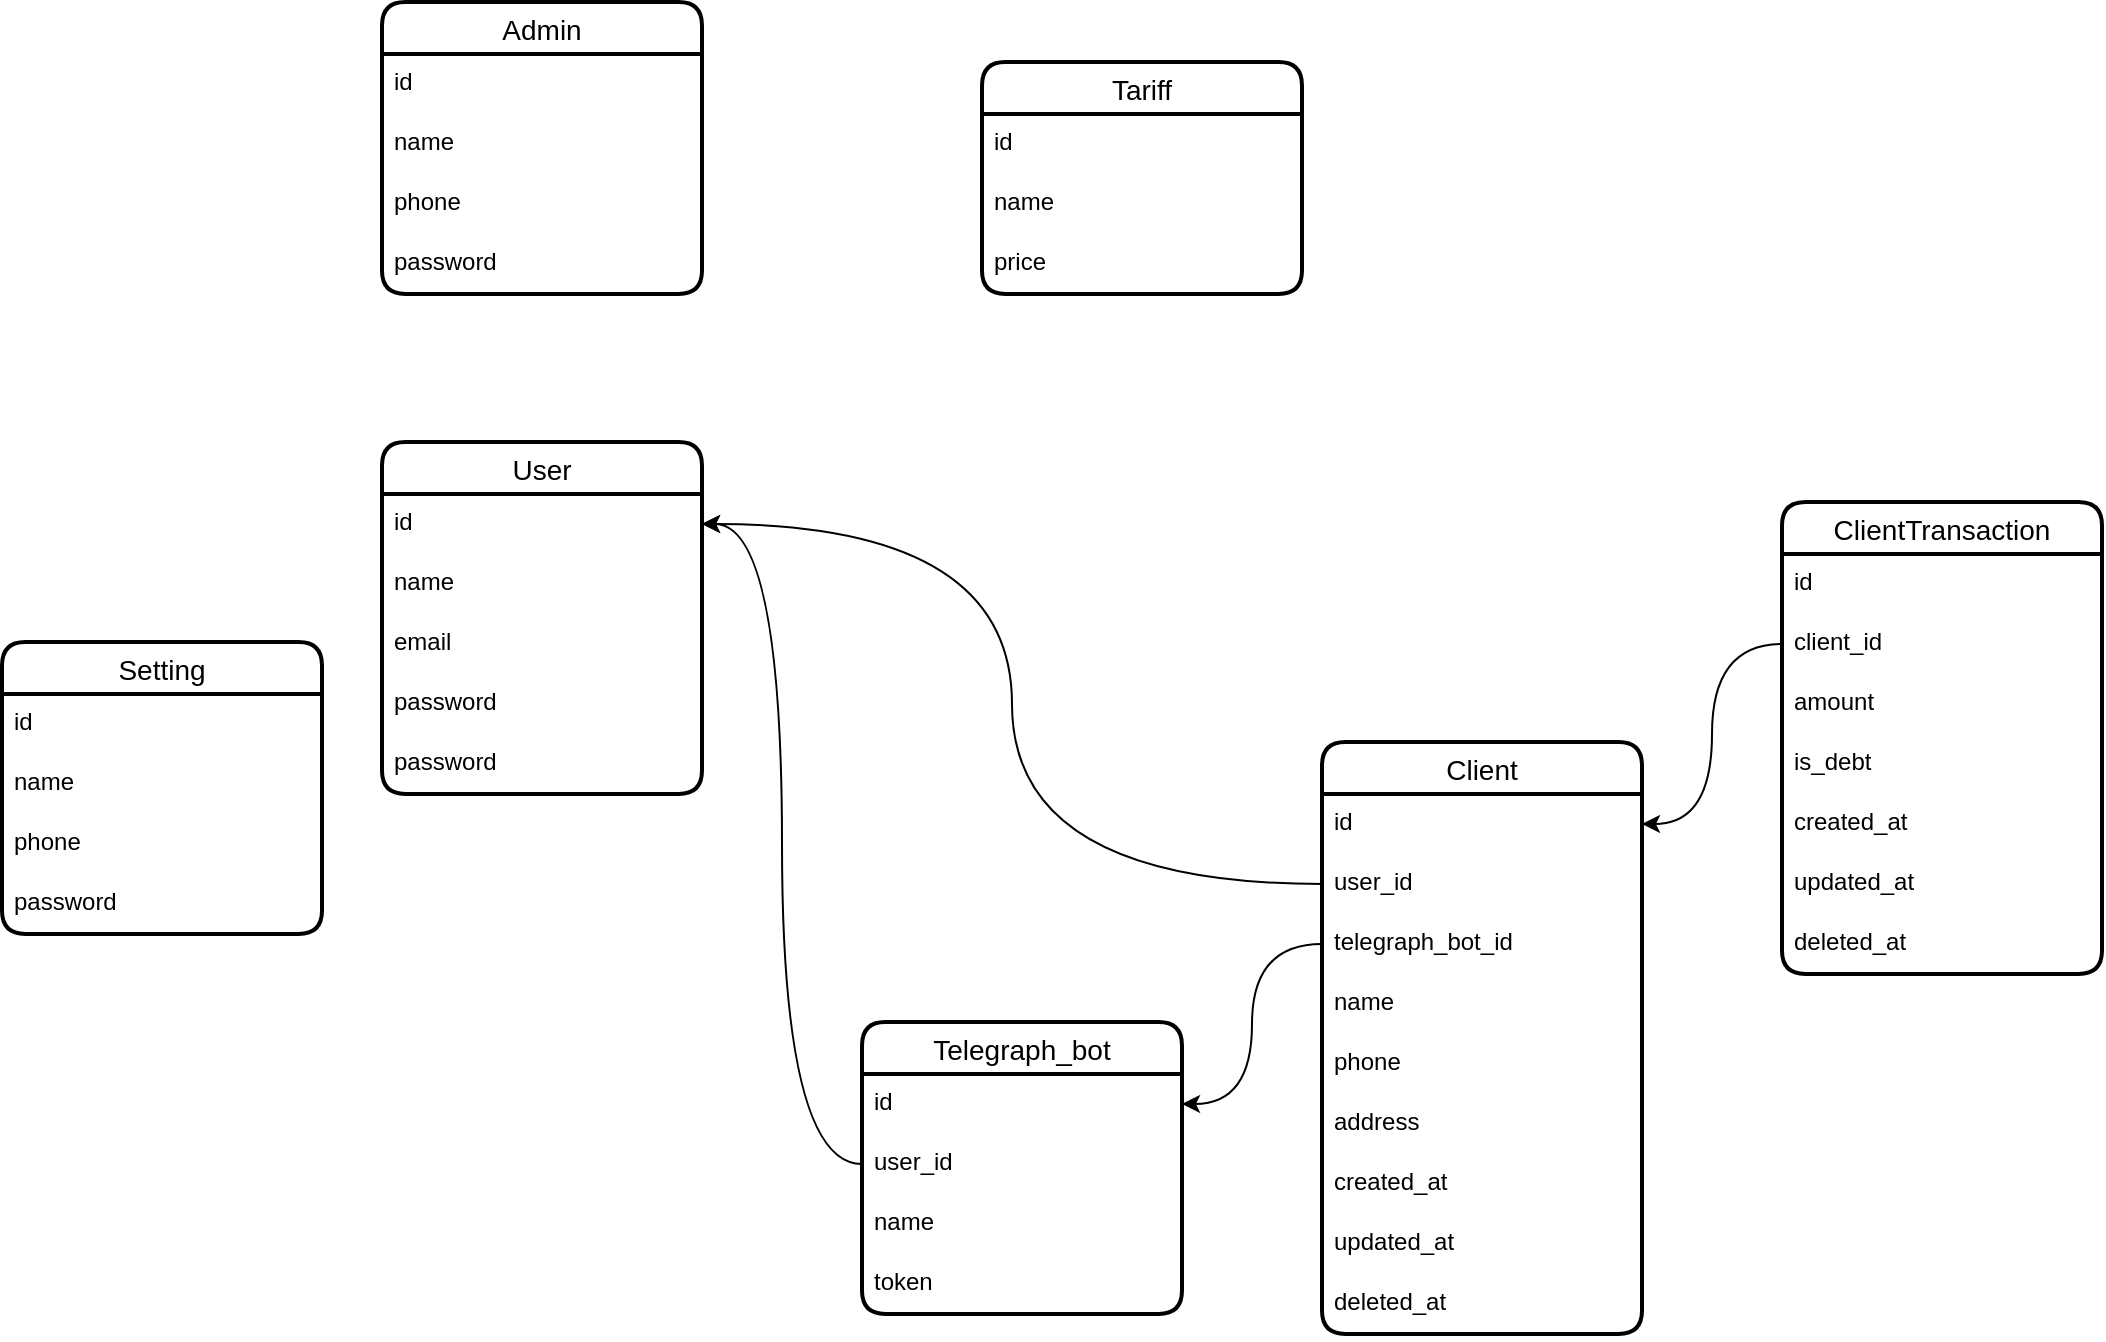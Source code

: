 <mxfile version="26.0.14" pages="5">
  <diagram name="Страница — 1" id="peHdosfCIL-0vyRkbnHP">
    <mxGraphModel dx="1434" dy="738" grid="1" gridSize="10" guides="1" tooltips="1" connect="1" arrows="1" fold="1" page="1" pageScale="1" pageWidth="827" pageHeight="1169" math="0" shadow="0">
      <root>
        <mxCell id="0" />
        <mxCell id="1" parent="0" />
        <mxCell id="LF_U8Vdq3i7tZYe58X0l-1" value="Admin" style="swimlane;fontStyle=0;childLayout=stackLayout;horizontal=1;startSize=26;horizontalStack=0;resizeParent=1;resizeParentMax=0;resizeLast=0;collapsible=1;marginBottom=0;align=center;fontSize=14;strokeWidth=2;rounded=1;shadow=0;glass=0;swimlaneLine=1;" parent="1" vertex="1">
          <mxGeometry x="270" y="430" width="160" height="146" as="geometry" />
        </mxCell>
        <mxCell id="LF_U8Vdq3i7tZYe58X0l-2" value="id" style="text;strokeColor=none;fillColor=none;spacingLeft=4;spacingRight=4;overflow=hidden;rotatable=0;points=[[0,0.5],[1,0.5]];portConstraint=eastwest;fontSize=12;whiteSpace=wrap;html=1;" parent="LF_U8Vdq3i7tZYe58X0l-1" vertex="1">
          <mxGeometry y="26" width="160" height="30" as="geometry" />
        </mxCell>
        <mxCell id="LF_U8Vdq3i7tZYe58X0l-3" value="name" style="text;strokeColor=none;fillColor=none;spacingLeft=4;spacingRight=4;overflow=hidden;rotatable=0;points=[[0,0.5],[1,0.5]];portConstraint=eastwest;fontSize=12;whiteSpace=wrap;html=1;" parent="LF_U8Vdq3i7tZYe58X0l-1" vertex="1">
          <mxGeometry y="56" width="160" height="30" as="geometry" />
        </mxCell>
        <mxCell id="LF_U8Vdq3i7tZYe58X0l-4" value="phone" style="text;strokeColor=none;fillColor=none;spacingLeft=4;spacingRight=4;overflow=hidden;rotatable=0;points=[[0,0.5],[1,0.5]];portConstraint=eastwest;fontSize=12;whiteSpace=wrap;html=1;" parent="LF_U8Vdq3i7tZYe58X0l-1" vertex="1">
          <mxGeometry y="86" width="160" height="30" as="geometry" />
        </mxCell>
        <mxCell id="LF_U8Vdq3i7tZYe58X0l-5" value="password" style="text;strokeColor=none;fillColor=none;spacingLeft=4;spacingRight=4;overflow=hidden;rotatable=0;points=[[0,0.5],[1,0.5]];portConstraint=eastwest;fontSize=12;whiteSpace=wrap;html=1;" parent="LF_U8Vdq3i7tZYe58X0l-1" vertex="1">
          <mxGeometry y="116" width="160" height="30" as="geometry" />
        </mxCell>
        <mxCell id="LF_U8Vdq3i7tZYe58X0l-11" value="Client" style="swimlane;fontStyle=0;childLayout=stackLayout;horizontal=1;startSize=26;horizontalStack=0;resizeParent=1;resizeParentMax=0;resizeLast=0;collapsible=1;marginBottom=0;align=center;fontSize=14;strokeWidth=2;rounded=1;shadow=0;glass=0;swimlaneLine=1;" parent="1" vertex="1">
          <mxGeometry x="740" y="800" width="160" height="296" as="geometry" />
        </mxCell>
        <mxCell id="LF_U8Vdq3i7tZYe58X0l-12" value="id" style="text;strokeColor=none;fillColor=none;spacingLeft=4;spacingRight=4;overflow=hidden;rotatable=0;points=[[0,0.5],[1,0.5]];portConstraint=eastwest;fontSize=12;whiteSpace=wrap;html=1;" parent="LF_U8Vdq3i7tZYe58X0l-11" vertex="1">
          <mxGeometry y="26" width="160" height="30" as="geometry" />
        </mxCell>
        <mxCell id="LF_U8Vdq3i7tZYe58X0l-13" value="user_id" style="text;strokeColor=none;fillColor=none;spacingLeft=4;spacingRight=4;overflow=hidden;rotatable=0;points=[[0,0.5],[1,0.5]];portConstraint=eastwest;fontSize=12;whiteSpace=wrap;html=1;" parent="LF_U8Vdq3i7tZYe58X0l-11" vertex="1">
          <mxGeometry y="56" width="160" height="30" as="geometry" />
        </mxCell>
        <mxCell id="LF_U8Vdq3i7tZYe58X0l-32" value="telegraph_bot_id" style="text;strokeColor=none;fillColor=none;spacingLeft=4;spacingRight=4;overflow=hidden;rotatable=0;points=[[0,0.5],[1,0.5]];portConstraint=eastwest;fontSize=12;whiteSpace=wrap;html=1;" parent="LF_U8Vdq3i7tZYe58X0l-11" vertex="1">
          <mxGeometry y="86" width="160" height="30" as="geometry" />
        </mxCell>
        <mxCell id="LF_U8Vdq3i7tZYe58X0l-14" value="name" style="text;strokeColor=none;fillColor=none;spacingLeft=4;spacingRight=4;overflow=hidden;rotatable=0;points=[[0,0.5],[1,0.5]];portConstraint=eastwest;fontSize=12;whiteSpace=wrap;html=1;" parent="LF_U8Vdq3i7tZYe58X0l-11" vertex="1">
          <mxGeometry y="116" width="160" height="30" as="geometry" />
        </mxCell>
        <mxCell id="LF_U8Vdq3i7tZYe58X0l-15" value="phone" style="text;strokeColor=none;fillColor=none;spacingLeft=4;spacingRight=4;overflow=hidden;rotatable=0;points=[[0,0.5],[1,0.5]];portConstraint=eastwest;fontSize=12;whiteSpace=wrap;html=1;" parent="LF_U8Vdq3i7tZYe58X0l-11" vertex="1">
          <mxGeometry y="146" width="160" height="30" as="geometry" />
        </mxCell>
        <mxCell id="3rob4rgQquIr-SFXEAfX-8" value="address" style="text;strokeColor=none;fillColor=none;spacingLeft=4;spacingRight=4;overflow=hidden;rotatable=0;points=[[0,0.5],[1,0.5]];portConstraint=eastwest;fontSize=12;whiteSpace=wrap;html=1;" parent="LF_U8Vdq3i7tZYe58X0l-11" vertex="1">
          <mxGeometry y="176" width="160" height="30" as="geometry" />
        </mxCell>
        <mxCell id="bsI7meHOfYnQHbHhMcZK-2" value="created_at" style="text;strokeColor=none;fillColor=none;spacingLeft=4;spacingRight=4;overflow=hidden;rotatable=0;points=[[0,0.5],[1,0.5]];portConstraint=eastwest;fontSize=12;whiteSpace=wrap;html=1;" vertex="1" parent="LF_U8Vdq3i7tZYe58X0l-11">
          <mxGeometry y="206" width="160" height="30" as="geometry" />
        </mxCell>
        <mxCell id="bsI7meHOfYnQHbHhMcZK-3" value="updated_at" style="text;strokeColor=none;fillColor=none;spacingLeft=4;spacingRight=4;overflow=hidden;rotatable=0;points=[[0,0.5],[1,0.5]];portConstraint=eastwest;fontSize=12;whiteSpace=wrap;html=1;" vertex="1" parent="LF_U8Vdq3i7tZYe58X0l-11">
          <mxGeometry y="236" width="160" height="30" as="geometry" />
        </mxCell>
        <mxCell id="bsI7meHOfYnQHbHhMcZK-4" value="deleted_at" style="text;strokeColor=none;fillColor=none;spacingLeft=4;spacingRight=4;overflow=hidden;rotatable=0;points=[[0,0.5],[1,0.5]];portConstraint=eastwest;fontSize=12;whiteSpace=wrap;html=1;" vertex="1" parent="LF_U8Vdq3i7tZYe58X0l-11">
          <mxGeometry y="266" width="160" height="30" as="geometry" />
        </mxCell>
        <mxCell id="LF_U8Vdq3i7tZYe58X0l-17" value="ClientTransaction" style="swimlane;fontStyle=0;childLayout=stackLayout;horizontal=1;startSize=26;horizontalStack=0;resizeParent=1;resizeParentMax=0;resizeLast=0;collapsible=1;marginBottom=0;align=center;fontSize=14;strokeWidth=2;rounded=1;shadow=0;glass=0;swimlaneLine=1;" parent="1" vertex="1">
          <mxGeometry x="970" y="680" width="160" height="236" as="geometry" />
        </mxCell>
        <mxCell id="LF_U8Vdq3i7tZYe58X0l-18" value="id" style="text;strokeColor=none;fillColor=none;spacingLeft=4;spacingRight=4;overflow=hidden;rotatable=0;points=[[0,0.5],[1,0.5]];portConstraint=eastwest;fontSize=12;whiteSpace=wrap;html=1;" parent="LF_U8Vdq3i7tZYe58X0l-17" vertex="1">
          <mxGeometry y="26" width="160" height="30" as="geometry" />
        </mxCell>
        <mxCell id="LF_U8Vdq3i7tZYe58X0l-19" value="client_id" style="text;strokeColor=none;fillColor=none;spacingLeft=4;spacingRight=4;overflow=hidden;rotatable=0;points=[[0,0.5],[1,0.5]];portConstraint=eastwest;fontSize=12;whiteSpace=wrap;html=1;" parent="LF_U8Vdq3i7tZYe58X0l-17" vertex="1">
          <mxGeometry y="56" width="160" height="30" as="geometry" />
        </mxCell>
        <mxCell id="LF_U8Vdq3i7tZYe58X0l-20" value="amount" style="text;strokeColor=none;fillColor=none;spacingLeft=4;spacingRight=4;overflow=hidden;rotatable=0;points=[[0,0.5],[1,0.5]];portConstraint=eastwest;fontSize=12;whiteSpace=wrap;html=1;" parent="LF_U8Vdq3i7tZYe58X0l-17" vertex="1">
          <mxGeometry y="86" width="160" height="30" as="geometry" />
        </mxCell>
        <mxCell id="hHqZKfcr3omZfMNQNoMU-1" value="is_debt" style="text;strokeColor=none;fillColor=none;spacingLeft=4;spacingRight=4;overflow=hidden;rotatable=0;points=[[0,0.5],[1,0.5]];portConstraint=eastwest;fontSize=12;whiteSpace=wrap;html=1;" parent="LF_U8Vdq3i7tZYe58X0l-17" vertex="1">
          <mxGeometry y="116" width="160" height="30" as="geometry" />
        </mxCell>
        <mxCell id="hHqZKfcr3omZfMNQNoMU-2" value="created_at" style="text;strokeColor=none;fillColor=none;spacingLeft=4;spacingRight=4;overflow=hidden;rotatable=0;points=[[0,0.5],[1,0.5]];portConstraint=eastwest;fontSize=12;whiteSpace=wrap;html=1;" parent="LF_U8Vdq3i7tZYe58X0l-17" vertex="1">
          <mxGeometry y="146" width="160" height="30" as="geometry" />
        </mxCell>
        <mxCell id="hHqZKfcr3omZfMNQNoMU-3" value="updated_at" style="text;strokeColor=none;fillColor=none;spacingLeft=4;spacingRight=4;overflow=hidden;rotatable=0;points=[[0,0.5],[1,0.5]];portConstraint=eastwest;fontSize=12;whiteSpace=wrap;html=1;" parent="LF_U8Vdq3i7tZYe58X0l-17" vertex="1">
          <mxGeometry y="176" width="160" height="30" as="geometry" />
        </mxCell>
        <mxCell id="bsI7meHOfYnQHbHhMcZK-1" value="deleted_at" style="text;strokeColor=none;fillColor=none;spacingLeft=4;spacingRight=4;overflow=hidden;rotatable=0;points=[[0,0.5],[1,0.5]];portConstraint=eastwest;fontSize=12;whiteSpace=wrap;html=1;" vertex="1" parent="LF_U8Vdq3i7tZYe58X0l-17">
          <mxGeometry y="206" width="160" height="30" as="geometry" />
        </mxCell>
        <mxCell id="LF_U8Vdq3i7tZYe58X0l-24" style="edgeStyle=orthogonalEdgeStyle;rounded=0;orthogonalLoop=1;jettySize=auto;html=1;entryX=1;entryY=0.5;entryDx=0;entryDy=0;curved=1;" parent="1" source="LF_U8Vdq3i7tZYe58X0l-19" target="LF_U8Vdq3i7tZYe58X0l-12" edge="1">
          <mxGeometry relative="1" as="geometry" />
        </mxCell>
        <mxCell id="LF_U8Vdq3i7tZYe58X0l-26" value="Telegraph_bot" style="swimlane;fontStyle=0;childLayout=stackLayout;horizontal=1;startSize=26;horizontalStack=0;resizeParent=1;resizeParentMax=0;resizeLast=0;collapsible=1;marginBottom=0;align=center;fontSize=14;strokeWidth=2;rounded=1;shadow=0;glass=0;swimlaneLine=1;" parent="1" vertex="1">
          <mxGeometry x="510" y="940" width="160" height="146" as="geometry" />
        </mxCell>
        <mxCell id="LF_U8Vdq3i7tZYe58X0l-27" value="id" style="text;strokeColor=none;fillColor=none;spacingLeft=4;spacingRight=4;overflow=hidden;rotatable=0;points=[[0,0.5],[1,0.5]];portConstraint=eastwest;fontSize=12;whiteSpace=wrap;html=1;" parent="LF_U8Vdq3i7tZYe58X0l-26" vertex="1">
          <mxGeometry y="26" width="160" height="30" as="geometry" />
        </mxCell>
        <mxCell id="LF_U8Vdq3i7tZYe58X0l-34" value="user_id" style="text;strokeColor=none;fillColor=none;spacingLeft=4;spacingRight=4;overflow=hidden;rotatable=0;points=[[0,0.5],[1,0.5]];portConstraint=eastwest;fontSize=12;whiteSpace=wrap;html=1;" parent="LF_U8Vdq3i7tZYe58X0l-26" vertex="1">
          <mxGeometry y="56" width="160" height="30" as="geometry" />
        </mxCell>
        <mxCell id="LF_U8Vdq3i7tZYe58X0l-28" value="name" style="text;strokeColor=none;fillColor=none;spacingLeft=4;spacingRight=4;overflow=hidden;rotatable=0;points=[[0,0.5],[1,0.5]];portConstraint=eastwest;fontSize=12;whiteSpace=wrap;html=1;" parent="LF_U8Vdq3i7tZYe58X0l-26" vertex="1">
          <mxGeometry y="86" width="160" height="30" as="geometry" />
        </mxCell>
        <mxCell id="LF_U8Vdq3i7tZYe58X0l-29" value="token" style="text;strokeColor=none;fillColor=none;spacingLeft=4;spacingRight=4;overflow=hidden;rotatable=0;points=[[0,0.5],[1,0.5]];portConstraint=eastwest;fontSize=12;whiteSpace=wrap;html=1;" parent="LF_U8Vdq3i7tZYe58X0l-26" vertex="1">
          <mxGeometry y="116" width="160" height="30" as="geometry" />
        </mxCell>
        <mxCell id="LF_U8Vdq3i7tZYe58X0l-33" style="edgeStyle=orthogonalEdgeStyle;rounded=0;orthogonalLoop=1;jettySize=auto;html=1;entryX=1;entryY=0.5;entryDx=0;entryDy=0;curved=1;" parent="1" source="LF_U8Vdq3i7tZYe58X0l-32" target="LF_U8Vdq3i7tZYe58X0l-27" edge="1">
          <mxGeometry relative="1" as="geometry" />
        </mxCell>
        <mxCell id="3rob4rgQquIr-SFXEAfX-1" value="User" style="swimlane;fontStyle=0;childLayout=stackLayout;horizontal=1;startSize=26;horizontalStack=0;resizeParent=1;resizeParentMax=0;resizeLast=0;collapsible=1;marginBottom=0;align=center;fontSize=14;strokeWidth=2;rounded=1;shadow=0;glass=0;swimlaneLine=1;" parent="1" vertex="1">
          <mxGeometry x="270" y="650" width="160" height="176" as="geometry" />
        </mxCell>
        <mxCell id="3rob4rgQquIr-SFXEAfX-2" value="id" style="text;strokeColor=none;fillColor=none;spacingLeft=4;spacingRight=4;overflow=hidden;rotatable=0;points=[[0,0.5],[1,0.5]];portConstraint=eastwest;fontSize=12;whiteSpace=wrap;html=1;" parent="3rob4rgQquIr-SFXEAfX-1" vertex="1">
          <mxGeometry y="26" width="160" height="30" as="geometry" />
        </mxCell>
        <mxCell id="3rob4rgQquIr-SFXEAfX-3" value="name" style="text;strokeColor=none;fillColor=none;spacingLeft=4;spacingRight=4;overflow=hidden;rotatable=0;points=[[0,0.5],[1,0.5]];portConstraint=eastwest;fontSize=12;whiteSpace=wrap;html=1;" parent="3rob4rgQquIr-SFXEAfX-1" vertex="1">
          <mxGeometry y="56" width="160" height="30" as="geometry" />
        </mxCell>
        <mxCell id="3rob4rgQquIr-SFXEAfX-4" value="email" style="text;strokeColor=none;fillColor=none;spacingLeft=4;spacingRight=4;overflow=hidden;rotatable=0;points=[[0,0.5],[1,0.5]];portConstraint=eastwest;fontSize=12;whiteSpace=wrap;html=1;" parent="3rob4rgQquIr-SFXEAfX-1" vertex="1">
          <mxGeometry y="86" width="160" height="30" as="geometry" />
        </mxCell>
        <mxCell id="3rob4rgQquIr-SFXEAfX-5" value="password" style="text;strokeColor=none;fillColor=none;spacingLeft=4;spacingRight=4;overflow=hidden;rotatable=0;points=[[0,0.5],[1,0.5]];portConstraint=eastwest;fontSize=12;whiteSpace=wrap;html=1;" parent="3rob4rgQquIr-SFXEAfX-1" vertex="1">
          <mxGeometry y="116" width="160" height="30" as="geometry" />
        </mxCell>
        <mxCell id="bsI7meHOfYnQHbHhMcZK-5" value="password" style="text;strokeColor=none;fillColor=none;spacingLeft=4;spacingRight=4;overflow=hidden;rotatable=0;points=[[0,0.5],[1,0.5]];portConstraint=eastwest;fontSize=12;whiteSpace=wrap;html=1;" vertex="1" parent="3rob4rgQquIr-SFXEAfX-1">
          <mxGeometry y="146" width="160" height="30" as="geometry" />
        </mxCell>
        <mxCell id="3rob4rgQquIr-SFXEAfX-7" style="edgeStyle=orthogonalEdgeStyle;rounded=0;orthogonalLoop=1;jettySize=auto;html=1;entryX=1;entryY=0.5;entryDx=0;entryDy=0;curved=1;" parent="1" source="LF_U8Vdq3i7tZYe58X0l-13" target="3rob4rgQquIr-SFXEAfX-2" edge="1">
          <mxGeometry relative="1" as="geometry" />
        </mxCell>
        <mxCell id="3rob4rgQquIr-SFXEAfX-9" style="edgeStyle=orthogonalEdgeStyle;rounded=0;orthogonalLoop=1;jettySize=auto;html=1;entryX=1;entryY=0.5;entryDx=0;entryDy=0;curved=1;" parent="1" source="LF_U8Vdq3i7tZYe58X0l-34" target="3rob4rgQquIr-SFXEAfX-2" edge="1">
          <mxGeometry relative="1" as="geometry" />
        </mxCell>
        <mxCell id="3rob4rgQquIr-SFXEAfX-10" value="Setting" style="swimlane;fontStyle=0;childLayout=stackLayout;horizontal=1;startSize=26;horizontalStack=0;resizeParent=1;resizeParentMax=0;resizeLast=0;collapsible=1;marginBottom=0;align=center;fontSize=14;strokeWidth=2;rounded=1;shadow=0;glass=0;swimlaneLine=1;" parent="1" vertex="1">
          <mxGeometry x="80" y="750" width="160" height="146" as="geometry" />
        </mxCell>
        <mxCell id="3rob4rgQquIr-SFXEAfX-11" value="id" style="text;strokeColor=none;fillColor=none;spacingLeft=4;spacingRight=4;overflow=hidden;rotatable=0;points=[[0,0.5],[1,0.5]];portConstraint=eastwest;fontSize=12;whiteSpace=wrap;html=1;" parent="3rob4rgQquIr-SFXEAfX-10" vertex="1">
          <mxGeometry y="26" width="160" height="30" as="geometry" />
        </mxCell>
        <mxCell id="3rob4rgQquIr-SFXEAfX-12" value="name" style="text;strokeColor=none;fillColor=none;spacingLeft=4;spacingRight=4;overflow=hidden;rotatable=0;points=[[0,0.5],[1,0.5]];portConstraint=eastwest;fontSize=12;whiteSpace=wrap;html=1;" parent="3rob4rgQquIr-SFXEAfX-10" vertex="1">
          <mxGeometry y="56" width="160" height="30" as="geometry" />
        </mxCell>
        <mxCell id="3rob4rgQquIr-SFXEAfX-13" value="phone" style="text;strokeColor=none;fillColor=none;spacingLeft=4;spacingRight=4;overflow=hidden;rotatable=0;points=[[0,0.5],[1,0.5]];portConstraint=eastwest;fontSize=12;whiteSpace=wrap;html=1;" parent="3rob4rgQquIr-SFXEAfX-10" vertex="1">
          <mxGeometry y="86" width="160" height="30" as="geometry" />
        </mxCell>
        <mxCell id="3rob4rgQquIr-SFXEAfX-14" value="password" style="text;strokeColor=none;fillColor=none;spacingLeft=4;spacingRight=4;overflow=hidden;rotatable=0;points=[[0,0.5],[1,0.5]];portConstraint=eastwest;fontSize=12;whiteSpace=wrap;html=1;" parent="3rob4rgQquIr-SFXEAfX-10" vertex="1">
          <mxGeometry y="116" width="160" height="30" as="geometry" />
        </mxCell>
        <mxCell id="3rob4rgQquIr-SFXEAfX-15" value="Tariff" style="swimlane;fontStyle=0;childLayout=stackLayout;horizontal=1;startSize=26;horizontalStack=0;resizeParent=1;resizeParentMax=0;resizeLast=0;collapsible=1;marginBottom=0;align=center;fontSize=14;strokeWidth=2;rounded=1;shadow=0;glass=0;swimlaneLine=1;" parent="1" vertex="1">
          <mxGeometry x="570" y="460" width="160" height="116" as="geometry" />
        </mxCell>
        <mxCell id="3rob4rgQquIr-SFXEAfX-16" value="id" style="text;strokeColor=none;fillColor=none;spacingLeft=4;spacingRight=4;overflow=hidden;rotatable=0;points=[[0,0.5],[1,0.5]];portConstraint=eastwest;fontSize=12;whiteSpace=wrap;html=1;" parent="3rob4rgQquIr-SFXEAfX-15" vertex="1">
          <mxGeometry y="26" width="160" height="30" as="geometry" />
        </mxCell>
        <mxCell id="3rob4rgQquIr-SFXEAfX-17" value="name" style="text;strokeColor=none;fillColor=none;spacingLeft=4;spacingRight=4;overflow=hidden;rotatable=0;points=[[0,0.5],[1,0.5]];portConstraint=eastwest;fontSize=12;whiteSpace=wrap;html=1;" parent="3rob4rgQquIr-SFXEAfX-15" vertex="1">
          <mxGeometry y="56" width="160" height="30" as="geometry" />
        </mxCell>
        <mxCell id="3rob4rgQquIr-SFXEAfX-18" value="price" style="text;strokeColor=none;fillColor=none;spacingLeft=4;spacingRight=4;overflow=hidden;rotatable=0;points=[[0,0.5],[1,0.5]];portConstraint=eastwest;fontSize=12;whiteSpace=wrap;html=1;" parent="3rob4rgQquIr-SFXEAfX-15" vertex="1">
          <mxGeometry y="86" width="160" height="30" as="geometry" />
        </mxCell>
      </root>
    </mxGraphModel>
  </diagram>
  <diagram id="gf7uSu9nkFvmxim1SC48" name="Страница — 2">
    <mxGraphModel dx="989" dy="509" grid="1" gridSize="10" guides="1" tooltips="1" connect="1" arrows="1" fold="1" page="1" pageScale="1" pageWidth="827" pageHeight="1169" math="0" shadow="0">
      <root>
        <mxCell id="0" />
        <mxCell id="1" parent="0" />
        <mxCell id="qpJef6a85tjkUT5LfqMS-1" value="Client" style="swimlane;fontStyle=0;childLayout=stackLayout;horizontal=1;startSize=26;horizontalStack=0;resizeParent=1;resizeParentMax=0;resizeLast=0;collapsible=1;marginBottom=0;align=center;fontSize=14;strokeWidth=2;rounded=1;shadow=0;glass=0;swimlaneLine=1;" parent="1" vertex="1">
          <mxGeometry x="770" y="796" width="160" height="236" as="geometry" />
        </mxCell>
        <mxCell id="qpJef6a85tjkUT5LfqMS-2" value="id" style="text;strokeColor=none;fillColor=none;spacingLeft=4;spacingRight=4;overflow=hidden;rotatable=0;points=[[0,0.5],[1,0.5]];portConstraint=eastwest;fontSize=12;whiteSpace=wrap;html=1;" parent="qpJef6a85tjkUT5LfqMS-1" vertex="1">
          <mxGeometry y="26" width="160" height="30" as="geometry" />
        </mxCell>
        <mxCell id="qpJef6a85tjkUT5LfqMS-49" value="region_id" style="text;strokeColor=none;fillColor=none;spacingLeft=4;spacingRight=4;overflow=hidden;rotatable=0;points=[[0,0.5],[1,0.5]];portConstraint=eastwest;fontSize=12;whiteSpace=wrap;html=1;" parent="qpJef6a85tjkUT5LfqMS-1" vertex="1">
          <mxGeometry y="56" width="160" height="30" as="geometry" />
        </mxCell>
        <mxCell id="qpJef6a85tjkUT5LfqMS-4" value="telegraph_bot_id" style="text;strokeColor=none;fillColor=none;spacingLeft=4;spacingRight=4;overflow=hidden;rotatable=0;points=[[0,0.5],[1,0.5]];portConstraint=eastwest;fontSize=12;whiteSpace=wrap;html=1;" parent="qpJef6a85tjkUT5LfqMS-1" vertex="1">
          <mxGeometry y="86" width="160" height="30" as="geometry" />
        </mxCell>
        <mxCell id="qpJef6a85tjkUT5LfqMS-5" value="first_name" style="text;strokeColor=none;fillColor=none;spacingLeft=4;spacingRight=4;overflow=hidden;rotatable=0;points=[[0,0.5],[1,0.5]];portConstraint=eastwest;fontSize=12;whiteSpace=wrap;html=1;" parent="qpJef6a85tjkUT5LfqMS-1" vertex="1">
          <mxGeometry y="116" width="160" height="30" as="geometry" />
        </mxCell>
        <mxCell id="qpJef6a85tjkUT5LfqMS-6" value="last_name" style="text;strokeColor=none;fillColor=none;spacingLeft=4;spacingRight=4;overflow=hidden;rotatable=0;points=[[0,0.5],[1,0.5]];portConstraint=eastwest;fontSize=12;whiteSpace=wrap;html=1;" parent="qpJef6a85tjkUT5LfqMS-1" vertex="1">
          <mxGeometry y="146" width="160" height="30" as="geometry" />
        </mxCell>
        <mxCell id="qpJef6a85tjkUT5LfqMS-7" value="phone" style="text;strokeColor=none;fillColor=none;spacingLeft=4;spacingRight=4;overflow=hidden;rotatable=0;points=[[0,0.5],[1,0.5]];portConstraint=eastwest;fontSize=12;whiteSpace=wrap;html=1;" parent="qpJef6a85tjkUT5LfqMS-1" vertex="1">
          <mxGeometry y="176" width="160" height="30" as="geometry" />
        </mxCell>
        <mxCell id="qpJef6a85tjkUT5LfqMS-48" value="user_id" style="text;strokeColor=none;fillColor=none;spacingLeft=4;spacingRight=4;overflow=hidden;rotatable=0;points=[[0,0.5],[1,0.5]];portConstraint=eastwest;fontSize=12;whiteSpace=wrap;html=1;" parent="qpJef6a85tjkUT5LfqMS-1" vertex="1">
          <mxGeometry y="206" width="160" height="30" as="geometry" />
        </mxCell>
        <mxCell id="qpJef6a85tjkUT5LfqMS-8" value="Telegraph_bot" style="swimlane;fontStyle=0;childLayout=stackLayout;horizontal=1;startSize=26;horizontalStack=0;resizeParent=1;resizeParentMax=0;resizeLast=0;collapsible=1;marginBottom=0;align=center;fontSize=14;strokeWidth=2;rounded=1;shadow=0;glass=0;swimlaneLine=1;" parent="1" vertex="1">
          <mxGeometry x="510" y="940" width="160" height="116" as="geometry" />
        </mxCell>
        <mxCell id="qpJef6a85tjkUT5LfqMS-9" value="id" style="text;strokeColor=none;fillColor=none;spacingLeft=4;spacingRight=4;overflow=hidden;rotatable=0;points=[[0,0.5],[1,0.5]];portConstraint=eastwest;fontSize=12;whiteSpace=wrap;html=1;" parent="qpJef6a85tjkUT5LfqMS-8" vertex="1">
          <mxGeometry y="26" width="160" height="30" as="geometry" />
        </mxCell>
        <mxCell id="qpJef6a85tjkUT5LfqMS-11" value="name" style="text;strokeColor=none;fillColor=none;spacingLeft=4;spacingRight=4;overflow=hidden;rotatable=0;points=[[0,0.5],[1,0.5]];portConstraint=eastwest;fontSize=12;whiteSpace=wrap;html=1;" parent="qpJef6a85tjkUT5LfqMS-8" vertex="1">
          <mxGeometry y="56" width="160" height="30" as="geometry" />
        </mxCell>
        <mxCell id="qpJef6a85tjkUT5LfqMS-12" value="token" style="text;strokeColor=none;fillColor=none;spacingLeft=4;spacingRight=4;overflow=hidden;rotatable=0;points=[[0,0.5],[1,0.5]];portConstraint=eastwest;fontSize=12;whiteSpace=wrap;html=1;" parent="qpJef6a85tjkUT5LfqMS-8" vertex="1">
          <mxGeometry y="86" width="160" height="30" as="geometry" />
        </mxCell>
        <mxCell id="qpJef6a85tjkUT5LfqMS-13" style="edgeStyle=orthogonalEdgeStyle;rounded=0;orthogonalLoop=1;jettySize=auto;html=1;entryX=1;entryY=0.5;entryDx=0;entryDy=0;curved=1;" parent="1" source="qpJef6a85tjkUT5LfqMS-4" target="qpJef6a85tjkUT5LfqMS-9" edge="1">
          <mxGeometry relative="1" as="geometry" />
        </mxCell>
        <mxCell id="qpJef6a85tjkUT5LfqMS-14" value="User" style="swimlane;fontStyle=0;childLayout=stackLayout;horizontal=1;startSize=26;horizontalStack=0;resizeParent=1;resizeParentMax=0;resizeLast=0;collapsible=1;marginBottom=0;align=center;fontSize=14;strokeWidth=2;rounded=1;shadow=0;glass=0;swimlaneLine=1;" parent="1" vertex="1">
          <mxGeometry x="280" y="780" width="160" height="146" as="geometry" />
        </mxCell>
        <mxCell id="qpJef6a85tjkUT5LfqMS-15" value="id" style="text;strokeColor=none;fillColor=none;spacingLeft=4;spacingRight=4;overflow=hidden;rotatable=0;points=[[0,0.5],[1,0.5]];portConstraint=eastwest;fontSize=12;whiteSpace=wrap;html=1;" parent="qpJef6a85tjkUT5LfqMS-14" vertex="1">
          <mxGeometry y="26" width="160" height="30" as="geometry" />
        </mxCell>
        <mxCell id="qpJef6a85tjkUT5LfqMS-16" value="name" style="text;strokeColor=none;fillColor=none;spacingLeft=4;spacingRight=4;overflow=hidden;rotatable=0;points=[[0,0.5],[1,0.5]];portConstraint=eastwest;fontSize=12;whiteSpace=wrap;html=1;" parent="qpJef6a85tjkUT5LfqMS-14" vertex="1">
          <mxGeometry y="56" width="160" height="30" as="geometry" />
        </mxCell>
        <mxCell id="qpJef6a85tjkUT5LfqMS-17" value="phone" style="text;strokeColor=none;fillColor=none;spacingLeft=4;spacingRight=4;overflow=hidden;rotatable=0;points=[[0,0.5],[1,0.5]];portConstraint=eastwest;fontSize=12;whiteSpace=wrap;html=1;" parent="qpJef6a85tjkUT5LfqMS-14" vertex="1">
          <mxGeometry y="86" width="160" height="30" as="geometry" />
        </mxCell>
        <mxCell id="qpJef6a85tjkUT5LfqMS-18" value="password" style="text;strokeColor=none;fillColor=none;spacingLeft=4;spacingRight=4;overflow=hidden;rotatable=0;points=[[0,0.5],[1,0.5]];portConstraint=eastwest;fontSize=12;whiteSpace=wrap;html=1;" parent="qpJef6a85tjkUT5LfqMS-14" vertex="1">
          <mxGeometry y="116" width="160" height="30" as="geometry" />
        </mxCell>
        <mxCell id="qpJef6a85tjkUT5LfqMS-21" value="Order" style="swimlane;fontStyle=0;childLayout=stackLayout;horizontal=1;startSize=26;horizontalStack=0;resizeParent=1;resizeParentMax=0;resizeLast=0;collapsible=1;marginBottom=0;align=center;fontSize=14;strokeWidth=2;rounded=1;shadow=0;glass=0;swimlaneLine=1;" parent="1" vertex="1">
          <mxGeometry x="1020" y="880" width="160" height="176" as="geometry" />
        </mxCell>
        <mxCell id="qpJef6a85tjkUT5LfqMS-22" value="id" style="text;strokeColor=none;fillColor=none;spacingLeft=4;spacingRight=4;overflow=hidden;rotatable=0;points=[[0,0.5],[1,0.5]];portConstraint=eastwest;fontSize=12;whiteSpace=wrap;html=1;" parent="qpJef6a85tjkUT5LfqMS-21" vertex="1">
          <mxGeometry y="26" width="160" height="30" as="geometry" />
        </mxCell>
        <mxCell id="qpJef6a85tjkUT5LfqMS-23" value="client_id" style="text;strokeColor=none;fillColor=none;spacingLeft=4;spacingRight=4;overflow=hidden;rotatable=0;points=[[0,0.5],[1,0.5]];portConstraint=eastwest;fontSize=12;whiteSpace=wrap;html=1;" parent="qpJef6a85tjkUT5LfqMS-21" vertex="1">
          <mxGeometry y="56" width="160" height="30" as="geometry" />
        </mxCell>
        <mxCell id="qpJef6a85tjkUT5LfqMS-24" value="amount" style="text;strokeColor=none;fillColor=none;spacingLeft=4;spacingRight=4;overflow=hidden;rotatable=0;points=[[0,0.5],[1,0.5]];portConstraint=eastwest;fontSize=12;whiteSpace=wrap;html=1;" parent="qpJef6a85tjkUT5LfqMS-21" vertex="1">
          <mxGeometry y="86" width="160" height="30" as="geometry" />
        </mxCell>
        <mxCell id="qpJef6a85tjkUT5LfqMS-25" value="is_paid" style="text;strokeColor=none;fillColor=none;spacingLeft=4;spacingRight=4;overflow=hidden;rotatable=0;points=[[0,0.5],[1,0.5]];portConstraint=eastwest;fontSize=12;whiteSpace=wrap;html=1;" parent="qpJef6a85tjkUT5LfqMS-21" vertex="1">
          <mxGeometry y="116" width="160" height="30" as="geometry" />
        </mxCell>
        <mxCell id="qpJef6a85tjkUT5LfqMS-26" value="modules" style="text;strokeColor=none;fillColor=none;spacingLeft=4;spacingRight=4;overflow=hidden;rotatable=0;points=[[0,0.5],[1,0.5]];portConstraint=eastwest;fontSize=12;whiteSpace=wrap;html=1;" parent="qpJef6a85tjkUT5LfqMS-21" vertex="1">
          <mxGeometry y="146" width="160" height="30" as="geometry" />
        </mxCell>
        <mxCell id="qpJef6a85tjkUT5LfqMS-27" value="Module" style="swimlane;fontStyle=0;childLayout=stackLayout;horizontal=1;startSize=26;horizontalStack=0;resizeParent=1;resizeParentMax=0;resizeLast=0;collapsible=1;marginBottom=0;align=center;fontSize=14;strokeWidth=2;rounded=1;shadow=0;glass=0;swimlaneLine=1;" parent="1" vertex="1">
          <mxGeometry x="827" y="520" width="160" height="146" as="geometry" />
        </mxCell>
        <mxCell id="qpJef6a85tjkUT5LfqMS-28" value="id" style="text;strokeColor=none;fillColor=none;spacingLeft=4;spacingRight=4;overflow=hidden;rotatable=0;points=[[0,0.5],[1,0.5]];portConstraint=eastwest;fontSize=12;whiteSpace=wrap;html=1;" parent="qpJef6a85tjkUT5LfqMS-27" vertex="1">
          <mxGeometry y="26" width="160" height="30" as="geometry" />
        </mxCell>
        <mxCell id="qpJef6a85tjkUT5LfqMS-29" value="name" style="text;strokeColor=none;fillColor=none;spacingLeft=4;spacingRight=4;overflow=hidden;rotatable=0;points=[[0,0.5],[1,0.5]];portConstraint=eastwest;fontSize=12;whiteSpace=wrap;html=1;" parent="qpJef6a85tjkUT5LfqMS-27" vertex="1">
          <mxGeometry y="56" width="160" height="30" as="geometry" />
        </mxCell>
        <mxCell id="qpJef6a85tjkUT5LfqMS-30" value="description" style="text;strokeColor=none;fillColor=none;spacingLeft=4;spacingRight=4;overflow=hidden;rotatable=0;points=[[0,0.5],[1,0.5]];portConstraint=eastwest;fontSize=12;whiteSpace=wrap;html=1;" parent="qpJef6a85tjkUT5LfqMS-27" vertex="1">
          <mxGeometry y="86" width="160" height="30" as="geometry" />
        </mxCell>
        <mxCell id="qpJef6a85tjkUT5LfqMS-40" value="price" style="text;strokeColor=none;fillColor=none;spacingLeft=4;spacingRight=4;overflow=hidden;rotatable=0;points=[[0,0.5],[1,0.5]];portConstraint=eastwest;fontSize=12;whiteSpace=wrap;html=1;" parent="qpJef6a85tjkUT5LfqMS-27" vertex="1">
          <mxGeometry y="116" width="160" height="30" as="geometry" />
        </mxCell>
        <mxCell id="qpJef6a85tjkUT5LfqMS-32" value="Media" style="swimlane;fontStyle=0;childLayout=stackLayout;horizontal=1;startSize=26;horizontalStack=0;resizeParent=1;resizeParentMax=0;resizeLast=0;collapsible=1;marginBottom=0;align=center;fontSize=14;strokeWidth=2;rounded=1;shadow=0;glass=0;swimlaneLine=1;" parent="1" vertex="1">
          <mxGeometry x="1047" y="430" width="160" height="146" as="geometry" />
        </mxCell>
        <mxCell id="qpJef6a85tjkUT5LfqMS-33" value="id" style="text;strokeColor=none;fillColor=none;spacingLeft=4;spacingRight=4;overflow=hidden;rotatable=0;points=[[0,0.5],[1,0.5]];portConstraint=eastwest;fontSize=12;whiteSpace=wrap;html=1;" parent="qpJef6a85tjkUT5LfqMS-32" vertex="1">
          <mxGeometry y="26" width="160" height="30" as="geometry" />
        </mxCell>
        <mxCell id="qpJef6a85tjkUT5LfqMS-34" value="mediaable_id" style="text;strokeColor=none;fillColor=none;spacingLeft=4;spacingRight=4;overflow=hidden;rotatable=0;points=[[0,0.5],[1,0.5]];portConstraint=eastwest;fontSize=12;whiteSpace=wrap;html=1;" parent="qpJef6a85tjkUT5LfqMS-32" vertex="1">
          <mxGeometry y="56" width="160" height="30" as="geometry" />
        </mxCell>
        <mxCell id="qpJef6a85tjkUT5LfqMS-36" value="mediaable_type" style="text;strokeColor=none;fillColor=none;spacingLeft=4;spacingRight=4;overflow=hidden;rotatable=0;points=[[0,0.5],[1,0.5]];portConstraint=eastwest;fontSize=12;whiteSpace=wrap;html=1;" parent="qpJef6a85tjkUT5LfqMS-32" vertex="1">
          <mxGeometry y="86" width="160" height="30" as="geometry" />
        </mxCell>
        <mxCell id="qpJef6a85tjkUT5LfqMS-35" value="filename" style="text;strokeColor=none;fillColor=none;spacingLeft=4;spacingRight=4;overflow=hidden;rotatable=0;points=[[0,0.5],[1,0.5]];portConstraint=eastwest;fontSize=12;whiteSpace=wrap;html=1;" parent="qpJef6a85tjkUT5LfqMS-32" vertex="1">
          <mxGeometry y="116" width="160" height="30" as="geometry" />
        </mxCell>
        <mxCell id="qpJef6a85tjkUT5LfqMS-38" style="edgeStyle=orthogonalEdgeStyle;rounded=0;orthogonalLoop=1;jettySize=auto;html=1;entryX=1;entryY=0.5;entryDx=0;entryDy=0;curved=1;" parent="1" source="qpJef6a85tjkUT5LfqMS-34" target="qpJef6a85tjkUT5LfqMS-28" edge="1">
          <mxGeometry relative="1" as="geometry" />
        </mxCell>
        <mxCell id="qpJef6a85tjkUT5LfqMS-39" style="edgeStyle=orthogonalEdgeStyle;rounded=0;orthogonalLoop=1;jettySize=auto;html=1;entryX=1;entryY=0.5;entryDx=0;entryDy=0;curved=1;" parent="1" source="qpJef6a85tjkUT5LfqMS-23" target="qpJef6a85tjkUT5LfqMS-2" edge="1">
          <mxGeometry relative="1" as="geometry" />
        </mxCell>
        <mxCell id="qpJef6a85tjkUT5LfqMS-41" value="Region" style="swimlane;fontStyle=0;childLayout=stackLayout;horizontal=1;startSize=26;horizontalStack=0;resizeParent=1;resizeParentMax=0;resizeLast=0;collapsible=1;marginBottom=0;align=center;fontSize=14;strokeWidth=2;rounded=1;shadow=0;glass=0;swimlaneLine=1;" parent="1" vertex="1">
          <mxGeometry x="510" y="710" width="160" height="86" as="geometry" />
        </mxCell>
        <mxCell id="qpJef6a85tjkUT5LfqMS-42" value="id" style="text;strokeColor=none;fillColor=none;spacingLeft=4;spacingRight=4;overflow=hidden;rotatable=0;points=[[0,0.5],[1,0.5]];portConstraint=eastwest;fontSize=12;whiteSpace=wrap;html=1;" parent="qpJef6a85tjkUT5LfqMS-41" vertex="1">
          <mxGeometry y="26" width="160" height="30" as="geometry" />
        </mxCell>
        <mxCell id="qpJef6a85tjkUT5LfqMS-43" value="name" style="text;strokeColor=none;fillColor=none;spacingLeft=4;spacingRight=4;overflow=hidden;rotatable=0;points=[[0,0.5],[1,0.5]];portConstraint=eastwest;fontSize=12;whiteSpace=wrap;html=1;" parent="qpJef6a85tjkUT5LfqMS-41" vertex="1">
          <mxGeometry y="56" width="160" height="30" as="geometry" />
        </mxCell>
        <mxCell id="qpJef6a85tjkUT5LfqMS-50" style="edgeStyle=orthogonalEdgeStyle;rounded=0;orthogonalLoop=1;jettySize=auto;html=1;entryX=1;entryY=0.5;entryDx=0;entryDy=0;curved=1;" parent="1" source="qpJef6a85tjkUT5LfqMS-49" target="qpJef6a85tjkUT5LfqMS-42" edge="1">
          <mxGeometry relative="1" as="geometry" />
        </mxCell>
        <mxCell id="8QWbBMzjBZrprYYlt2WD-1" value="Subject" style="swimlane;fontStyle=0;childLayout=stackLayout;horizontal=1;startSize=26;horizontalStack=0;resizeParent=1;resizeParentMax=0;resizeLast=0;collapsible=1;marginBottom=0;align=center;fontSize=14;strokeWidth=2;rounded=1;shadow=0;glass=0;swimlaneLine=1;" vertex="1" parent="1">
          <mxGeometry x="600" y="410" width="160" height="116" as="geometry" />
        </mxCell>
        <mxCell id="8QWbBMzjBZrprYYlt2WD-2" value="id" style="text;strokeColor=none;fillColor=none;spacingLeft=4;spacingRight=4;overflow=hidden;rotatable=0;points=[[0,0.5],[1,0.5]];portConstraint=eastwest;fontSize=12;whiteSpace=wrap;html=1;" vertex="1" parent="8QWbBMzjBZrprYYlt2WD-1">
          <mxGeometry y="26" width="160" height="30" as="geometry" />
        </mxCell>
        <mxCell id="8QWbBMzjBZrprYYlt2WD-3" value="name" style="text;strokeColor=none;fillColor=none;spacingLeft=4;spacingRight=4;overflow=hidden;rotatable=0;points=[[0,0.5],[1,0.5]];portConstraint=eastwest;fontSize=12;whiteSpace=wrap;html=1;" vertex="1" parent="8QWbBMzjBZrprYYlt2WD-1">
          <mxGeometry y="56" width="160" height="30" as="geometry" />
        </mxCell>
        <mxCell id="8QWbBMzjBZrprYYlt2WD-5" value="price" style="text;strokeColor=none;fillColor=none;spacingLeft=4;spacingRight=4;overflow=hidden;rotatable=0;points=[[0,0.5],[1,0.5]];portConstraint=eastwest;fontSize=12;whiteSpace=wrap;html=1;" vertex="1" parent="8QWbBMzjBZrprYYlt2WD-1">
          <mxGeometry y="86" width="160" height="30" as="geometry" />
        </mxCell>
      </root>
    </mxGraphModel>
  </diagram>
  <diagram id="eaUepsmLUaO8j7vpgnru" name="Страница — 3">
    <mxGraphModel dx="2390" dy="1230" grid="1" gridSize="10" guides="1" tooltips="1" connect="1" arrows="1" fold="1" page="1" pageScale="1" pageWidth="827" pageHeight="1169" math="0" shadow="0">
      <root>
        <mxCell id="0" />
        <mxCell id="1" parent="0" />
        <mxCell id="8kHH6_ZmJ6diwZOf6wRj-1" value="User" style="swimlane;fontStyle=0;childLayout=stackLayout;horizontal=1;startSize=26;horizontalStack=0;resizeParent=1;resizeParentMax=0;resizeLast=0;collapsible=1;marginBottom=0;align=center;fontSize=14;strokeWidth=2;rounded=1;shadow=0;glass=0;swimlaneLine=1;" parent="1" vertex="1">
          <mxGeometry x="90" y="620" width="160" height="146" as="geometry" />
        </mxCell>
        <mxCell id="8kHH6_ZmJ6diwZOf6wRj-2" value="id" style="text;strokeColor=none;fillColor=none;spacingLeft=4;spacingRight=4;overflow=hidden;rotatable=0;points=[[0,0.5],[1,0.5]];portConstraint=eastwest;fontSize=12;whiteSpace=wrap;html=1;" parent="8kHH6_ZmJ6diwZOf6wRj-1" vertex="1">
          <mxGeometry y="26" width="160" height="30" as="geometry" />
        </mxCell>
        <mxCell id="8kHH6_ZmJ6diwZOf6wRj-3" value="name" style="text;strokeColor=none;fillColor=none;spacingLeft=4;spacingRight=4;overflow=hidden;rotatable=0;points=[[0,0.5],[1,0.5]];portConstraint=eastwest;fontSize=12;whiteSpace=wrap;html=1;" parent="8kHH6_ZmJ6diwZOf6wRj-1" vertex="1">
          <mxGeometry y="56" width="160" height="30" as="geometry" />
        </mxCell>
        <mxCell id="8kHH6_ZmJ6diwZOf6wRj-4" value="phone" style="text;strokeColor=none;fillColor=none;spacingLeft=4;spacingRight=4;overflow=hidden;rotatable=0;points=[[0,0.5],[1,0.5]];portConstraint=eastwest;fontSize=12;whiteSpace=wrap;html=1;" parent="8kHH6_ZmJ6diwZOf6wRj-1" vertex="1">
          <mxGeometry y="86" width="160" height="30" as="geometry" />
        </mxCell>
        <mxCell id="8kHH6_ZmJ6diwZOf6wRj-5" value="password" style="text;strokeColor=none;fillColor=none;spacingLeft=4;spacingRight=4;overflow=hidden;rotatable=0;points=[[0,0.5],[1,0.5]];portConstraint=eastwest;fontSize=12;whiteSpace=wrap;html=1;" parent="8kHH6_ZmJ6diwZOf6wRj-1" vertex="1">
          <mxGeometry y="116" width="160" height="30" as="geometry" />
        </mxCell>
        <mxCell id="8kHH6_ZmJ6diwZOf6wRj-6" value="Link" style="swimlane;fontStyle=0;childLayout=stackLayout;horizontal=1;startSize=26;horizontalStack=0;resizeParent=1;resizeParentMax=0;resizeLast=0;collapsible=1;marginBottom=0;align=center;fontSize=14;strokeWidth=2;rounded=1;shadow=0;glass=0;swimlaneLine=1;" parent="1" vertex="1">
          <mxGeometry x="410" y="620" width="160" height="116" as="geometry" />
        </mxCell>
        <mxCell id="8kHH6_ZmJ6diwZOf6wRj-7" value="id" style="text;strokeColor=none;fillColor=none;spacingLeft=4;spacingRight=4;overflow=hidden;rotatable=0;points=[[0,0.5],[1,0.5]];portConstraint=eastwest;fontSize=12;whiteSpace=wrap;html=1;" parent="8kHH6_ZmJ6diwZOf6wRj-6" vertex="1">
          <mxGeometry y="26" width="160" height="30" as="geometry" />
        </mxCell>
        <mxCell id="8kHH6_ZmJ6diwZOf6wRj-8" value="name" style="text;strokeColor=none;fillColor=none;spacingLeft=4;spacingRight=4;overflow=hidden;rotatable=0;points=[[0,0.5],[1,0.5]];portConstraint=eastwest;fontSize=12;whiteSpace=wrap;html=1;" parent="8kHH6_ZmJ6diwZOf6wRj-6" vertex="1">
          <mxGeometry y="56" width="160" height="30" as="geometry" />
        </mxCell>
        <mxCell id="8kHH6_ZmJ6diwZOf6wRj-9" value="slug" style="text;strokeColor=none;fillColor=none;spacingLeft=4;spacingRight=4;overflow=hidden;rotatable=0;points=[[0,0.5],[1,0.5]];portConstraint=eastwest;fontSize=12;whiteSpace=wrap;html=1;" parent="8kHH6_ZmJ6diwZOf6wRj-6" vertex="1">
          <mxGeometry y="86" width="160" height="30" as="geometry" />
        </mxCell>
        <mxCell id="8kHH6_ZmJ6diwZOf6wRj-11" value="Click" style="swimlane;fontStyle=0;childLayout=stackLayout;horizontal=1;startSize=26;horizontalStack=0;resizeParent=1;resizeParentMax=0;resizeLast=0;collapsible=1;marginBottom=0;align=center;fontSize=14;strokeWidth=2;rounded=1;shadow=0;glass=0;swimlaneLine=1;" parent="1" vertex="1">
          <mxGeometry x="650" y="670" width="160" height="116" as="geometry" />
        </mxCell>
        <mxCell id="8kHH6_ZmJ6diwZOf6wRj-12" value="id" style="text;strokeColor=none;fillColor=none;spacingLeft=4;spacingRight=4;overflow=hidden;rotatable=0;points=[[0,0.5],[1,0.5]];portConstraint=eastwest;fontSize=12;whiteSpace=wrap;html=1;" parent="8kHH6_ZmJ6diwZOf6wRj-11" vertex="1">
          <mxGeometry y="26" width="160" height="30" as="geometry" />
        </mxCell>
        <mxCell id="8kHH6_ZmJ6diwZOf6wRj-13" value="link_id" style="text;strokeColor=none;fillColor=none;spacingLeft=4;spacingRight=4;overflow=hidden;rotatable=0;points=[[0,0.5],[1,0.5]];portConstraint=eastwest;fontSize=12;whiteSpace=wrap;html=1;" parent="8kHH6_ZmJ6diwZOf6wRj-11" vertex="1">
          <mxGeometry y="56" width="160" height="30" as="geometry" />
        </mxCell>
        <mxCell id="8kHH6_ZmJ6diwZOf6wRj-14" value="data" style="text;strokeColor=none;fillColor=none;spacingLeft=4;spacingRight=4;overflow=hidden;rotatable=0;points=[[0,0.5],[1,0.5]];portConstraint=eastwest;fontSize=12;whiteSpace=wrap;html=1;" parent="8kHH6_ZmJ6diwZOf6wRj-11" vertex="1">
          <mxGeometry y="86" width="160" height="30" as="geometry" />
        </mxCell>
        <mxCell id="8kHH6_ZmJ6diwZOf6wRj-15" style="edgeStyle=orthogonalEdgeStyle;rounded=0;orthogonalLoop=1;jettySize=auto;html=1;entryX=1;entryY=0.5;entryDx=0;entryDy=0;curved=1;" parent="1" source="8kHH6_ZmJ6diwZOf6wRj-13" target="8kHH6_ZmJ6diwZOf6wRj-7" edge="1">
          <mxGeometry relative="1" as="geometry" />
        </mxCell>
      </root>
    </mxGraphModel>
  </diagram>
  <diagram id="2CyTYCUukV5wfERS-4On" name="Страница — 4">
    <mxGraphModel dx="1434" dy="784" grid="1" gridSize="10" guides="1" tooltips="1" connect="1" arrows="1" fold="1" page="1" pageScale="1" pageWidth="827" pageHeight="1169" math="0" shadow="0">
      <root>
        <mxCell id="0" />
        <mxCell id="1" parent="0" />
        <mxCell id="57Mj89icigd0c0jal0dY-1" value="User" style="swimlane;fontStyle=0;childLayout=stackLayout;horizontal=1;startSize=26;horizontalStack=0;resizeParent=1;resizeParentMax=0;resizeLast=0;collapsible=1;marginBottom=0;align=center;fontSize=14;strokeWidth=2;rounded=1;shadow=0;glass=0;swimlaneLine=1;" parent="1" vertex="1">
          <mxGeometry x="90" y="620" width="160" height="146" as="geometry" />
        </mxCell>
        <mxCell id="57Mj89icigd0c0jal0dY-2" value="id" style="text;strokeColor=none;fillColor=none;spacingLeft=4;spacingRight=4;overflow=hidden;rotatable=0;points=[[0,0.5],[1,0.5]];portConstraint=eastwest;fontSize=12;whiteSpace=wrap;html=1;" parent="57Mj89icigd0c0jal0dY-1" vertex="1">
          <mxGeometry y="26" width="160" height="30" as="geometry" />
        </mxCell>
        <mxCell id="57Mj89icigd0c0jal0dY-3" value="name" style="text;strokeColor=none;fillColor=none;spacingLeft=4;spacingRight=4;overflow=hidden;rotatable=0;points=[[0,0.5],[1,0.5]];portConstraint=eastwest;fontSize=12;whiteSpace=wrap;html=1;" parent="57Mj89icigd0c0jal0dY-1" vertex="1">
          <mxGeometry y="56" width="160" height="30" as="geometry" />
        </mxCell>
        <mxCell id="57Mj89icigd0c0jal0dY-4" value="phone" style="text;strokeColor=none;fillColor=none;spacingLeft=4;spacingRight=4;overflow=hidden;rotatable=0;points=[[0,0.5],[1,0.5]];portConstraint=eastwest;fontSize=12;whiteSpace=wrap;html=1;" parent="57Mj89icigd0c0jal0dY-1" vertex="1">
          <mxGeometry y="86" width="160" height="30" as="geometry" />
        </mxCell>
        <mxCell id="57Mj89icigd0c0jal0dY-5" value="password" style="text;strokeColor=none;fillColor=none;spacingLeft=4;spacingRight=4;overflow=hidden;rotatable=0;points=[[0,0.5],[1,0.5]];portConstraint=eastwest;fontSize=12;whiteSpace=wrap;html=1;" parent="57Mj89icigd0c0jal0dY-1" vertex="1">
          <mxGeometry y="116" width="160" height="30" as="geometry" />
        </mxCell>
        <mxCell id="57Mj89icigd0c0jal0dY-6" value="Category" style="swimlane;fontStyle=0;childLayout=stackLayout;horizontal=1;startSize=26;horizontalStack=0;resizeParent=1;resizeParentMax=0;resizeLast=0;collapsible=1;marginBottom=0;align=center;fontSize=14;strokeWidth=2;rounded=1;shadow=0;glass=0;swimlaneLine=1;" parent="1" vertex="1">
          <mxGeometry x="910" y="585" width="160" height="86" as="geometry" />
        </mxCell>
        <mxCell id="57Mj89icigd0c0jal0dY-7" value="id" style="text;strokeColor=none;fillColor=none;spacingLeft=4;spacingRight=4;overflow=hidden;rotatable=0;points=[[0,0.5],[1,0.5]];portConstraint=eastwest;fontSize=12;whiteSpace=wrap;html=1;" parent="57Mj89icigd0c0jal0dY-6" vertex="1">
          <mxGeometry y="26" width="160" height="30" as="geometry" />
        </mxCell>
        <mxCell id="57Mj89icigd0c0jal0dY-8" value="name" style="text;strokeColor=none;fillColor=none;spacingLeft=4;spacingRight=4;overflow=hidden;rotatable=0;points=[[0,0.5],[1,0.5]];portConstraint=eastwest;fontSize=12;whiteSpace=wrap;html=1;" parent="57Mj89icigd0c0jal0dY-6" vertex="1">
          <mxGeometry y="56" width="160" height="30" as="geometry" />
        </mxCell>
        <mxCell id="mQVsvt-LpJAXY2-OrS0g-2" value="NutgramChat" style="swimlane;fontStyle=0;childLayout=stackLayout;horizontal=1;startSize=26;horizontalStack=0;resizeParent=1;resizeParentMax=0;resizeLast=0;collapsible=1;marginBottom=0;align=center;fontSize=14;strokeWidth=2;rounded=1;shadow=0;glass=0;swimlaneLine=1;" vertex="1" parent="1">
          <mxGeometry x="280" y="660" width="160" height="116" as="geometry" />
        </mxCell>
        <mxCell id="mQVsvt-LpJAXY2-OrS0g-3" value="id" style="text;strokeColor=none;fillColor=none;spacingLeft=4;spacingRight=4;overflow=hidden;rotatable=0;points=[[0,0.5],[1,0.5]];portConstraint=eastwest;fontSize=12;whiteSpace=wrap;html=1;" vertex="1" parent="mQVsvt-LpJAXY2-OrS0g-2">
          <mxGeometry y="26" width="160" height="30" as="geometry" />
        </mxCell>
        <mxCell id="mQVsvt-LpJAXY2-OrS0g-4" value="chat_id" style="text;strokeColor=none;fillColor=none;spacingLeft=4;spacingRight=4;overflow=hidden;rotatable=0;points=[[0,0.5],[1,0.5]];portConstraint=eastwest;fontSize=12;whiteSpace=wrap;html=1;" vertex="1" parent="mQVsvt-LpJAXY2-OrS0g-2">
          <mxGeometry y="56" width="160" height="30" as="geometry" />
        </mxCell>
        <mxCell id="mQVsvt-LpJAXY2-OrS0g-5" value="phone" style="text;strokeColor=none;fillColor=none;spacingLeft=4;spacingRight=4;overflow=hidden;rotatable=0;points=[[0,0.5],[1,0.5]];portConstraint=eastwest;fontSize=12;whiteSpace=wrap;html=1;" vertex="1" parent="mQVsvt-LpJAXY2-OrS0g-2">
          <mxGeometry y="86" width="160" height="30" as="geometry" />
        </mxCell>
        <mxCell id="mQVsvt-LpJAXY2-OrS0g-8" value="Product" style="swimlane;fontStyle=0;childLayout=stackLayout;horizontal=1;startSize=26;horizontalStack=0;resizeParent=1;resizeParentMax=0;resizeLast=0;collapsible=1;marginBottom=0;align=center;fontSize=14;strokeWidth=2;rounded=1;shadow=0;glass=0;swimlaneLine=1;" vertex="1" parent="1">
          <mxGeometry x="690" y="660" width="160" height="146" as="geometry" />
        </mxCell>
        <mxCell id="mQVsvt-LpJAXY2-OrS0g-9" value="id" style="text;strokeColor=none;fillColor=none;spacingLeft=4;spacingRight=4;overflow=hidden;rotatable=0;points=[[0,0.5],[1,0.5]];portConstraint=eastwest;fontSize=12;whiteSpace=wrap;html=1;" vertex="1" parent="mQVsvt-LpJAXY2-OrS0g-8">
          <mxGeometry y="26" width="160" height="30" as="geometry" />
        </mxCell>
        <mxCell id="mQVsvt-LpJAXY2-OrS0g-10" value="category_id" style="text;strokeColor=none;fillColor=none;spacingLeft=4;spacingRight=4;overflow=hidden;rotatable=0;points=[[0,0.5],[1,0.5]];portConstraint=eastwest;fontSize=12;whiteSpace=wrap;html=1;" vertex="1" parent="mQVsvt-LpJAXY2-OrS0g-8">
          <mxGeometry y="56" width="160" height="30" as="geometry" />
        </mxCell>
        <mxCell id="mQVsvt-LpJAXY2-OrS0g-11" value="name" style="text;strokeColor=none;fillColor=none;spacingLeft=4;spacingRight=4;overflow=hidden;rotatable=0;points=[[0,0.5],[1,0.5]];portConstraint=eastwest;fontSize=12;whiteSpace=wrap;html=1;" vertex="1" parent="mQVsvt-LpJAXY2-OrS0g-8">
          <mxGeometry y="86" width="160" height="30" as="geometry" />
        </mxCell>
        <mxCell id="mQVsvt-LpJAXY2-OrS0g-12" value="price" style="text;strokeColor=none;fillColor=none;spacingLeft=4;spacingRight=4;overflow=hidden;rotatable=0;points=[[0,0.5],[1,0.5]];portConstraint=eastwest;fontSize=12;whiteSpace=wrap;html=1;" vertex="1" parent="mQVsvt-LpJAXY2-OrS0g-8">
          <mxGeometry y="116" width="160" height="30" as="geometry" />
        </mxCell>
        <mxCell id="dxQgF_7wJevUZ9toGnSc-1" value="cart" style="swimlane;fontStyle=0;childLayout=stackLayout;horizontal=1;startSize=26;horizontalStack=0;resizeParent=1;resizeParentMax=0;resizeLast=0;collapsible=1;marginBottom=0;align=center;fontSize=14;strokeWidth=2;rounded=1;shadow=0;glass=0;swimlaneLine=1;" vertex="1" parent="1">
          <mxGeometry x="490" y="696" width="160" height="116" as="geometry" />
        </mxCell>
        <mxCell id="dxQgF_7wJevUZ9toGnSc-2" value="nutgram_chat_id" style="text;strokeColor=none;fillColor=none;spacingLeft=4;spacingRight=4;overflow=hidden;rotatable=0;points=[[0,0.5],[1,0.5]];portConstraint=eastwest;fontSize=12;whiteSpace=wrap;html=1;" vertex="1" parent="dxQgF_7wJevUZ9toGnSc-1">
          <mxGeometry y="26" width="160" height="30" as="geometry" />
        </mxCell>
        <mxCell id="dxQgF_7wJevUZ9toGnSc-3" value="product_id" style="text;strokeColor=none;fillColor=none;spacingLeft=4;spacingRight=4;overflow=hidden;rotatable=0;points=[[0,0.5],[1,0.5]];portConstraint=eastwest;fontSize=12;whiteSpace=wrap;html=1;" vertex="1" parent="dxQgF_7wJevUZ9toGnSc-1">
          <mxGeometry y="56" width="160" height="30" as="geometry" />
        </mxCell>
        <mxCell id="dxQgF_7wJevUZ9toGnSc-4" value="quantity" style="text;strokeColor=none;fillColor=none;spacingLeft=4;spacingRight=4;overflow=hidden;rotatable=0;points=[[0,0.5],[1,0.5]];portConstraint=eastwest;fontSize=12;whiteSpace=wrap;html=1;" vertex="1" parent="dxQgF_7wJevUZ9toGnSc-1">
          <mxGeometry y="86" width="160" height="30" as="geometry" />
        </mxCell>
        <mxCell id="dxQgF_7wJevUZ9toGnSc-5" style="edgeStyle=orthogonalEdgeStyle;rounded=0;orthogonalLoop=1;jettySize=auto;html=1;entryX=1;entryY=0.5;entryDx=0;entryDy=0;curved=1;" edge="1" parent="1" source="dxQgF_7wJevUZ9toGnSc-2" target="mQVsvt-LpJAXY2-OrS0g-3">
          <mxGeometry relative="1" as="geometry" />
        </mxCell>
        <mxCell id="dxQgF_7wJevUZ9toGnSc-6" style="edgeStyle=orthogonalEdgeStyle;rounded=0;orthogonalLoop=1;jettySize=auto;html=1;entryX=0;entryY=0.5;entryDx=0;entryDy=0;curved=1;" edge="1" parent="1" source="mQVsvt-LpJAXY2-OrS0g-10" target="57Mj89icigd0c0jal0dY-7">
          <mxGeometry relative="1" as="geometry" />
        </mxCell>
        <mxCell id="dxQgF_7wJevUZ9toGnSc-7" style="edgeStyle=orthogonalEdgeStyle;rounded=0;orthogonalLoop=1;jettySize=auto;html=1;entryX=0;entryY=0.5;entryDx=0;entryDy=0;curved=1;" edge="1" parent="1" source="dxQgF_7wJevUZ9toGnSc-3" target="mQVsvt-LpJAXY2-OrS0g-9">
          <mxGeometry relative="1" as="geometry" />
        </mxCell>
        <mxCell id="dxQgF_7wJevUZ9toGnSc-8" value="Order" style="swimlane;fontStyle=0;childLayout=stackLayout;horizontal=1;startSize=26;horizontalStack=0;resizeParent=1;resizeParentMax=0;resizeLast=0;collapsible=1;marginBottom=0;align=center;fontSize=14;strokeWidth=2;rounded=1;shadow=0;glass=0;swimlaneLine=1;" vertex="1" parent="1">
          <mxGeometry x="490" y="870" width="160" height="176" as="geometry" />
        </mxCell>
        <mxCell id="dxQgF_7wJevUZ9toGnSc-9" value="id" style="text;strokeColor=none;fillColor=none;spacingLeft=4;spacingRight=4;overflow=hidden;rotatable=0;points=[[0,0.5],[1,0.5]];portConstraint=eastwest;fontSize=12;whiteSpace=wrap;html=1;" vertex="1" parent="dxQgF_7wJevUZ9toGnSc-8">
          <mxGeometry y="26" width="160" height="30" as="geometry" />
        </mxCell>
        <mxCell id="dxQgF_7wJevUZ9toGnSc-10" value="nutgram_chat_id" style="text;strokeColor=none;fillColor=none;spacingLeft=4;spacingRight=4;overflow=hidden;rotatable=0;points=[[0,0.5],[1,0.5]];portConstraint=eastwest;fontSize=12;whiteSpace=wrap;html=1;" vertex="1" parent="dxQgF_7wJevUZ9toGnSc-8">
          <mxGeometry y="56" width="160" height="30" as="geometry" />
        </mxCell>
        <mxCell id="dxQgF_7wJevUZ9toGnSc-11" value="amount" style="text;strokeColor=none;fillColor=none;spacingLeft=4;spacingRight=4;overflow=hidden;rotatable=0;points=[[0,0.5],[1,0.5]];portConstraint=eastwest;fontSize=12;whiteSpace=wrap;html=1;" vertex="1" parent="dxQgF_7wJevUZ9toGnSc-8">
          <mxGeometry y="86" width="160" height="30" as="geometry" />
        </mxCell>
        <mxCell id="dxQgF_7wJevUZ9toGnSc-16" value="status_id" style="text;strokeColor=none;fillColor=none;spacingLeft=4;spacingRight=4;overflow=hidden;rotatable=0;points=[[0,0.5],[1,0.5]];portConstraint=eastwest;fontSize=12;whiteSpace=wrap;html=1;" vertex="1" parent="dxQgF_7wJevUZ9toGnSc-8">
          <mxGeometry y="116" width="160" height="30" as="geometry" />
        </mxCell>
        <mxCell id="dxQgF_7wJevUZ9toGnSc-21" value="is_paid" style="text;strokeColor=none;fillColor=none;spacingLeft=4;spacingRight=4;overflow=hidden;rotatable=0;points=[[0,0.5],[1,0.5]];portConstraint=eastwest;fontSize=12;whiteSpace=wrap;html=1;" vertex="1" parent="dxQgF_7wJevUZ9toGnSc-8">
          <mxGeometry y="146" width="160" height="30" as="geometry" />
        </mxCell>
        <mxCell id="dxQgF_7wJevUZ9toGnSc-12" value="order_product" style="swimlane;fontStyle=0;childLayout=stackLayout;horizontal=1;startSize=26;horizontalStack=0;resizeParent=1;resizeParentMax=0;resizeLast=0;collapsible=1;marginBottom=0;align=center;fontSize=14;strokeWidth=2;rounded=1;shadow=0;glass=0;swimlaneLine=1;" vertex="1" parent="1">
          <mxGeometry x="690" y="850" width="160" height="116" as="geometry" />
        </mxCell>
        <mxCell id="dxQgF_7wJevUZ9toGnSc-13" value="order_id" style="text;strokeColor=none;fillColor=none;spacingLeft=4;spacingRight=4;overflow=hidden;rotatable=0;points=[[0,0.5],[1,0.5]];portConstraint=eastwest;fontSize=12;whiteSpace=wrap;html=1;" vertex="1" parent="dxQgF_7wJevUZ9toGnSc-12">
          <mxGeometry y="26" width="160" height="30" as="geometry" />
        </mxCell>
        <mxCell id="dxQgF_7wJevUZ9toGnSc-14" value="product_id" style="text;strokeColor=none;fillColor=none;spacingLeft=4;spacingRight=4;overflow=hidden;rotatable=0;points=[[0,0.5],[1,0.5]];portConstraint=eastwest;fontSize=12;whiteSpace=wrap;html=1;" vertex="1" parent="dxQgF_7wJevUZ9toGnSc-12">
          <mxGeometry y="56" width="160" height="30" as="geometry" />
        </mxCell>
        <mxCell id="dxQgF_7wJevUZ9toGnSc-15" value="quantity" style="text;strokeColor=none;fillColor=none;spacingLeft=4;spacingRight=4;overflow=hidden;rotatable=0;points=[[0,0.5],[1,0.5]];portConstraint=eastwest;fontSize=12;whiteSpace=wrap;html=1;" vertex="1" parent="dxQgF_7wJevUZ9toGnSc-12">
          <mxGeometry y="86" width="160" height="30" as="geometry" />
        </mxCell>
        <mxCell id="dxQgF_7wJevUZ9toGnSc-17" value="Status" style="swimlane;fontStyle=0;childLayout=stackLayout;horizontal=1;startSize=26;horizontalStack=0;resizeParent=1;resizeParentMax=0;resizeLast=0;collapsible=1;marginBottom=0;align=center;fontSize=14;strokeWidth=2;rounded=1;shadow=0;glass=0;swimlaneLine=1;" vertex="1" parent="1">
          <mxGeometry x="280" y="885" width="160" height="86" as="geometry" />
        </mxCell>
        <mxCell id="dxQgF_7wJevUZ9toGnSc-18" value="id" style="text;strokeColor=none;fillColor=none;spacingLeft=4;spacingRight=4;overflow=hidden;rotatable=0;points=[[0,0.5],[1,0.5]];portConstraint=eastwest;fontSize=12;whiteSpace=wrap;html=1;" vertex="1" parent="dxQgF_7wJevUZ9toGnSc-17">
          <mxGeometry y="26" width="160" height="30" as="geometry" />
        </mxCell>
        <mxCell id="dxQgF_7wJevUZ9toGnSc-19" value="name" style="text;strokeColor=none;fillColor=none;spacingLeft=4;spacingRight=4;overflow=hidden;rotatable=0;points=[[0,0.5],[1,0.5]];portConstraint=eastwest;fontSize=12;whiteSpace=wrap;html=1;" vertex="1" parent="dxQgF_7wJevUZ9toGnSc-17">
          <mxGeometry y="56" width="160" height="30" as="geometry" />
        </mxCell>
        <mxCell id="dxQgF_7wJevUZ9toGnSc-20" style="edgeStyle=orthogonalEdgeStyle;rounded=0;orthogonalLoop=1;jettySize=auto;html=1;entryX=1;entryY=0.5;entryDx=0;entryDy=0;curved=1;" edge="1" parent="1" source="dxQgF_7wJevUZ9toGnSc-16" target="dxQgF_7wJevUZ9toGnSc-18">
          <mxGeometry relative="1" as="geometry" />
        </mxCell>
        <mxCell id="dxQgF_7wJevUZ9toGnSc-22" style="edgeStyle=orthogonalEdgeStyle;rounded=0;orthogonalLoop=1;jettySize=auto;html=1;entryX=1;entryY=0.5;entryDx=0;entryDy=0;elbow=vertical;curved=1;" edge="1" parent="1" source="dxQgF_7wJevUZ9toGnSc-13" target="dxQgF_7wJevUZ9toGnSc-9">
          <mxGeometry relative="1" as="geometry" />
        </mxCell>
      </root>
    </mxGraphModel>
  </diagram>
  <diagram id="MabAuPo_MytTKmnfj-yw" name="Страница — 5">
    <mxGraphModel dx="1434" dy="784" grid="1" gridSize="10" guides="1" tooltips="1" connect="1" arrows="1" fold="1" page="1" pageScale="1" pageWidth="827" pageHeight="1169" math="0" shadow="0">
      <root>
        <mxCell id="0" />
        <mxCell id="1" parent="0" />
        <mxCell id="bjFJ2kCEc-HTuNkSA3s8-1" value="User" style="swimlane;fontStyle=0;childLayout=stackLayout;horizontal=1;startSize=26;horizontalStack=0;resizeParent=1;resizeParentMax=0;resizeLast=0;collapsible=1;marginBottom=0;align=center;fontSize=14;strokeWidth=2;rounded=1;shadow=0;glass=0;swimlaneLine=1;" vertex="1" parent="1">
          <mxGeometry x="380" y="731" width="160" height="146" as="geometry" />
        </mxCell>
        <mxCell id="bjFJ2kCEc-HTuNkSA3s8-2" value="id" style="text;strokeColor=none;fillColor=none;spacingLeft=4;spacingRight=4;overflow=hidden;rotatable=0;points=[[0,0.5],[1,0.5]];portConstraint=eastwest;fontSize=12;whiteSpace=wrap;html=1;" vertex="1" parent="bjFJ2kCEc-HTuNkSA3s8-1">
          <mxGeometry y="26" width="160" height="30" as="geometry" />
        </mxCell>
        <mxCell id="bjFJ2kCEc-HTuNkSA3s8-3" value="name" style="text;strokeColor=none;fillColor=none;spacingLeft=4;spacingRight=4;overflow=hidden;rotatable=0;points=[[0,0.5],[1,0.5]];portConstraint=eastwest;fontSize=12;whiteSpace=wrap;html=1;" vertex="1" parent="bjFJ2kCEc-HTuNkSA3s8-1">
          <mxGeometry y="56" width="160" height="30" as="geometry" />
        </mxCell>
        <mxCell id="bjFJ2kCEc-HTuNkSA3s8-4" value="phone" style="text;strokeColor=none;fillColor=none;spacingLeft=4;spacingRight=4;overflow=hidden;rotatable=0;points=[[0,0.5],[1,0.5]];portConstraint=eastwest;fontSize=12;whiteSpace=wrap;html=1;" vertex="1" parent="bjFJ2kCEc-HTuNkSA3s8-1">
          <mxGeometry y="86" width="160" height="30" as="geometry" />
        </mxCell>
        <mxCell id="bjFJ2kCEc-HTuNkSA3s8-5" value="password" style="text;strokeColor=none;fillColor=none;spacingLeft=4;spacingRight=4;overflow=hidden;rotatable=0;points=[[0,0.5],[1,0.5]];portConstraint=eastwest;fontSize=12;whiteSpace=wrap;html=1;" vertex="1" parent="bjFJ2kCEc-HTuNkSA3s8-1">
          <mxGeometry y="116" width="160" height="30" as="geometry" />
        </mxCell>
        <mxCell id="bjFJ2kCEc-HTuNkSA3s8-6" value="Order" style="swimlane;fontStyle=0;childLayout=stackLayout;horizontal=1;startSize=26;horizontalStack=0;resizeParent=1;resizeParentMax=0;resizeLast=0;collapsible=1;marginBottom=0;align=center;fontSize=14;strokeWidth=2;rounded=1;shadow=0;glass=0;swimlaneLine=1;" vertex="1" parent="1">
          <mxGeometry x="830" y="590" width="160" height="176" as="geometry" />
        </mxCell>
        <mxCell id="bjFJ2kCEc-HTuNkSA3s8-7" value="id" style="text;strokeColor=none;fillColor=none;spacingLeft=4;spacingRight=4;overflow=hidden;rotatable=0;points=[[0,0.5],[1,0.5]];portConstraint=eastwest;fontSize=12;whiteSpace=wrap;html=1;" vertex="1" parent="bjFJ2kCEc-HTuNkSA3s8-6">
          <mxGeometry y="26" width="160" height="30" as="geometry" />
        </mxCell>
        <mxCell id="bjFJ2kCEc-HTuNkSA3s8-8" value="nutgram_chat_id" style="text;strokeColor=none;fillColor=none;spacingLeft=4;spacingRight=4;overflow=hidden;rotatable=0;points=[[0,0.5],[1,0.5]];portConstraint=eastwest;fontSize=12;whiteSpace=wrap;html=1;" vertex="1" parent="bjFJ2kCEc-HTuNkSA3s8-6">
          <mxGeometry y="56" width="160" height="30" as="geometry" />
        </mxCell>
        <mxCell id="bjFJ2kCEc-HTuNkSA3s8-23" value="status_id" style="text;strokeColor=none;fillColor=none;spacingLeft=4;spacingRight=4;overflow=hidden;rotatable=0;points=[[0,0.5],[1,0.5]];portConstraint=eastwest;fontSize=12;whiteSpace=wrap;html=1;" vertex="1" parent="bjFJ2kCEc-HTuNkSA3s8-6">
          <mxGeometry y="86" width="160" height="30" as="geometry" />
        </mxCell>
        <mxCell id="bjFJ2kCEc-HTuNkSA3s8-9" value="messages (json)" style="text;strokeColor=none;fillColor=none;spacingLeft=4;spacingRight=4;overflow=hidden;rotatable=0;points=[[0,0.5],[1,0.5]];portConstraint=eastwest;fontSize=12;whiteSpace=wrap;html=1;" vertex="1" parent="bjFJ2kCEc-HTuNkSA3s8-6">
          <mxGeometry y="116" width="160" height="30" as="geometry" />
        </mxCell>
        <mxCell id="16yQ2n16mSeOzAg4Vztf-1" value="comment" style="text;strokeColor=none;fillColor=none;spacingLeft=4;spacingRight=4;overflow=hidden;rotatable=0;points=[[0,0.5],[1,0.5]];portConstraint=eastwest;fontSize=12;whiteSpace=wrap;html=1;" vertex="1" parent="bjFJ2kCEc-HTuNkSA3s8-6">
          <mxGeometry y="146" width="160" height="30" as="geometry" />
        </mxCell>
        <mxCell id="bjFJ2kCEc-HTuNkSA3s8-11" value="Status" style="swimlane;fontStyle=0;childLayout=stackLayout;horizontal=1;startSize=26;horizontalStack=0;resizeParent=1;resizeParentMax=0;resizeLast=0;collapsible=1;marginBottom=0;align=center;fontSize=14;strokeWidth=2;rounded=1;shadow=0;glass=0;swimlaneLine=1;" vertex="1" parent="1">
          <mxGeometry x="1060" y="590" width="160" height="86" as="geometry" />
        </mxCell>
        <mxCell id="bjFJ2kCEc-HTuNkSA3s8-12" value="id" style="text;strokeColor=none;fillColor=none;spacingLeft=4;spacingRight=4;overflow=hidden;rotatable=0;points=[[0,0.5],[1,0.5]];portConstraint=eastwest;fontSize=12;whiteSpace=wrap;html=1;" vertex="1" parent="bjFJ2kCEc-HTuNkSA3s8-11">
          <mxGeometry y="26" width="160" height="30" as="geometry" />
        </mxCell>
        <mxCell id="bjFJ2kCEc-HTuNkSA3s8-13" value="name" style="text;strokeColor=none;fillColor=none;spacingLeft=4;spacingRight=4;overflow=hidden;rotatable=0;points=[[0,0.5],[1,0.5]];portConstraint=eastwest;fontSize=12;whiteSpace=wrap;html=1;" vertex="1" parent="bjFJ2kCEc-HTuNkSA3s8-11">
          <mxGeometry y="56" width="160" height="30" as="geometry" />
        </mxCell>
        <mxCell id="bjFJ2kCEc-HTuNkSA3s8-16" value="NutgramChat" style="swimlane;fontStyle=0;childLayout=stackLayout;horizontal=1;startSize=26;horizontalStack=0;resizeParent=1;resizeParentMax=0;resizeLast=0;collapsible=1;marginBottom=0;align=center;fontSize=14;strokeWidth=2;rounded=1;shadow=0;glass=0;swimlaneLine=1;" vertex="1" parent="1">
          <mxGeometry x="590" y="510" width="160" height="176" as="geometry" />
        </mxCell>
        <mxCell id="bjFJ2kCEc-HTuNkSA3s8-17" value="id" style="text;strokeColor=none;fillColor=none;spacingLeft=4;spacingRight=4;overflow=hidden;rotatable=0;points=[[0,0.5],[1,0.5]];portConstraint=eastwest;fontSize=12;whiteSpace=wrap;html=1;" vertex="1" parent="bjFJ2kCEc-HTuNkSA3s8-16">
          <mxGeometry y="26" width="160" height="30" as="geometry" />
        </mxCell>
        <mxCell id="bjFJ2kCEc-HTuNkSA3s8-20" value="name" style="text;strokeColor=none;fillColor=none;spacingLeft=4;spacingRight=4;overflow=hidden;rotatable=0;points=[[0,0.5],[1,0.5]];portConstraint=eastwest;fontSize=12;whiteSpace=wrap;html=1;" vertex="1" parent="bjFJ2kCEc-HTuNkSA3s8-16">
          <mxGeometry y="56" width="160" height="30" as="geometry" />
        </mxCell>
        <mxCell id="bjFJ2kCEc-HTuNkSA3s8-21" value="username" style="text;strokeColor=none;fillColor=none;spacingLeft=4;spacingRight=4;overflow=hidden;rotatable=0;points=[[0,0.5],[1,0.5]];portConstraint=eastwest;fontSize=12;whiteSpace=wrap;html=1;" vertex="1" parent="bjFJ2kCEc-HTuNkSA3s8-16">
          <mxGeometry y="86" width="160" height="30" as="geometry" />
        </mxCell>
        <mxCell id="bjFJ2kCEc-HTuNkSA3s8-18" value="chat_id" style="text;strokeColor=none;fillColor=none;spacingLeft=4;spacingRight=4;overflow=hidden;rotatable=0;points=[[0,0.5],[1,0.5]];portConstraint=eastwest;fontSize=12;whiteSpace=wrap;html=1;" vertex="1" parent="bjFJ2kCEc-HTuNkSA3s8-16">
          <mxGeometry y="116" width="160" height="30" as="geometry" />
        </mxCell>
        <mxCell id="bjFJ2kCEc-HTuNkSA3s8-19" value="phone" style="text;strokeColor=none;fillColor=none;spacingLeft=4;spacingRight=4;overflow=hidden;rotatable=0;points=[[0,0.5],[1,0.5]];portConstraint=eastwest;fontSize=12;whiteSpace=wrap;html=1;" vertex="1" parent="bjFJ2kCEc-HTuNkSA3s8-16">
          <mxGeometry y="146" width="160" height="30" as="geometry" />
        </mxCell>
        <mxCell id="bjFJ2kCEc-HTuNkSA3s8-22" style="edgeStyle=orthogonalEdgeStyle;rounded=0;orthogonalLoop=1;jettySize=auto;html=1;entryX=1;entryY=0.5;entryDx=0;entryDy=0;curved=1;" edge="1" parent="1" source="bjFJ2kCEc-HTuNkSA3s8-8" target="bjFJ2kCEc-HTuNkSA3s8-17">
          <mxGeometry relative="1" as="geometry" />
        </mxCell>
        <mxCell id="bjFJ2kCEc-HTuNkSA3s8-24" style="edgeStyle=orthogonalEdgeStyle;rounded=0;orthogonalLoop=1;jettySize=auto;html=1;entryX=0;entryY=0.5;entryDx=0;entryDy=0;curved=1;" edge="1" parent="1" source="bjFJ2kCEc-HTuNkSA3s8-23" target="bjFJ2kCEc-HTuNkSA3s8-12">
          <mxGeometry relative="1" as="geometry" />
        </mxCell>
      </root>
    </mxGraphModel>
  </diagram>
</mxfile>

